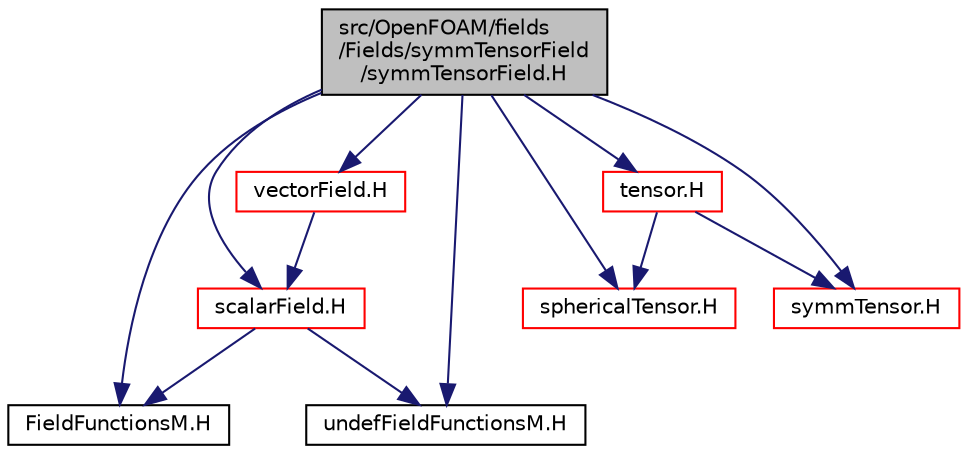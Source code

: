 digraph "src/OpenFOAM/fields/Fields/symmTensorField/symmTensorField.H"
{
  bgcolor="transparent";
  edge [fontname="Helvetica",fontsize="10",labelfontname="Helvetica",labelfontsize="10"];
  node [fontname="Helvetica",fontsize="10",shape=record];
  Node1 [label="src/OpenFOAM/fields\l/Fields/symmTensorField\l/symmTensorField.H",height=0.2,width=0.4,color="black", fillcolor="grey75", style="filled", fontcolor="black"];
  Node1 -> Node2 [color="midnightblue",fontsize="10",style="solid",fontname="Helvetica"];
  Node2 [label="scalarField.H",height=0.2,width=0.4,color="red",URL="$a08092.html"];
  Node2 -> Node3 [color="midnightblue",fontsize="10",style="solid",fontname="Helvetica"];
  Node3 [label="FieldFunctionsM.H",height=0.2,width=0.4,color="black",URL="$a08069.html",tooltip="High performance macro functions for Field<Type> algebra. These expand using either array element acc..."];
  Node2 -> Node4 [color="midnightblue",fontsize="10",style="solid",fontname="Helvetica"];
  Node4 [label="undefFieldFunctionsM.H",height=0.2,width=0.4,color="black",URL="$a08075.html"];
  Node1 -> Node5 [color="midnightblue",fontsize="10",style="solid",fontname="Helvetica"];
  Node5 [label="vectorField.H",height=0.2,width=0.4,color="red",URL="$a08134.html"];
  Node5 -> Node2 [color="midnightblue",fontsize="10",style="solid",fontname="Helvetica"];
  Node1 -> Node6 [color="midnightblue",fontsize="10",style="solid",fontname="Helvetica"];
  Node6 [label="sphericalTensor.H",height=0.2,width=0.4,color="red",URL="$a09101.html"];
  Node1 -> Node7 [color="midnightblue",fontsize="10",style="solid",fontname="Helvetica"];
  Node7 [label="symmTensor.H",height=0.2,width=0.4,color="red",URL="$a09150.html"];
  Node1 -> Node8 [color="midnightblue",fontsize="10",style="solid",fontname="Helvetica"];
  Node8 [label="tensor.H",height=0.2,width=0.4,color="red",URL="$a09168.html"];
  Node8 -> Node6 [color="midnightblue",fontsize="10",style="solid",fontname="Helvetica"];
  Node8 -> Node7 [color="midnightblue",fontsize="10",style="solid",fontname="Helvetica"];
  Node1 -> Node3 [color="midnightblue",fontsize="10",style="solid",fontname="Helvetica"];
  Node1 -> Node4 [color="midnightblue",fontsize="10",style="solid",fontname="Helvetica"];
}

